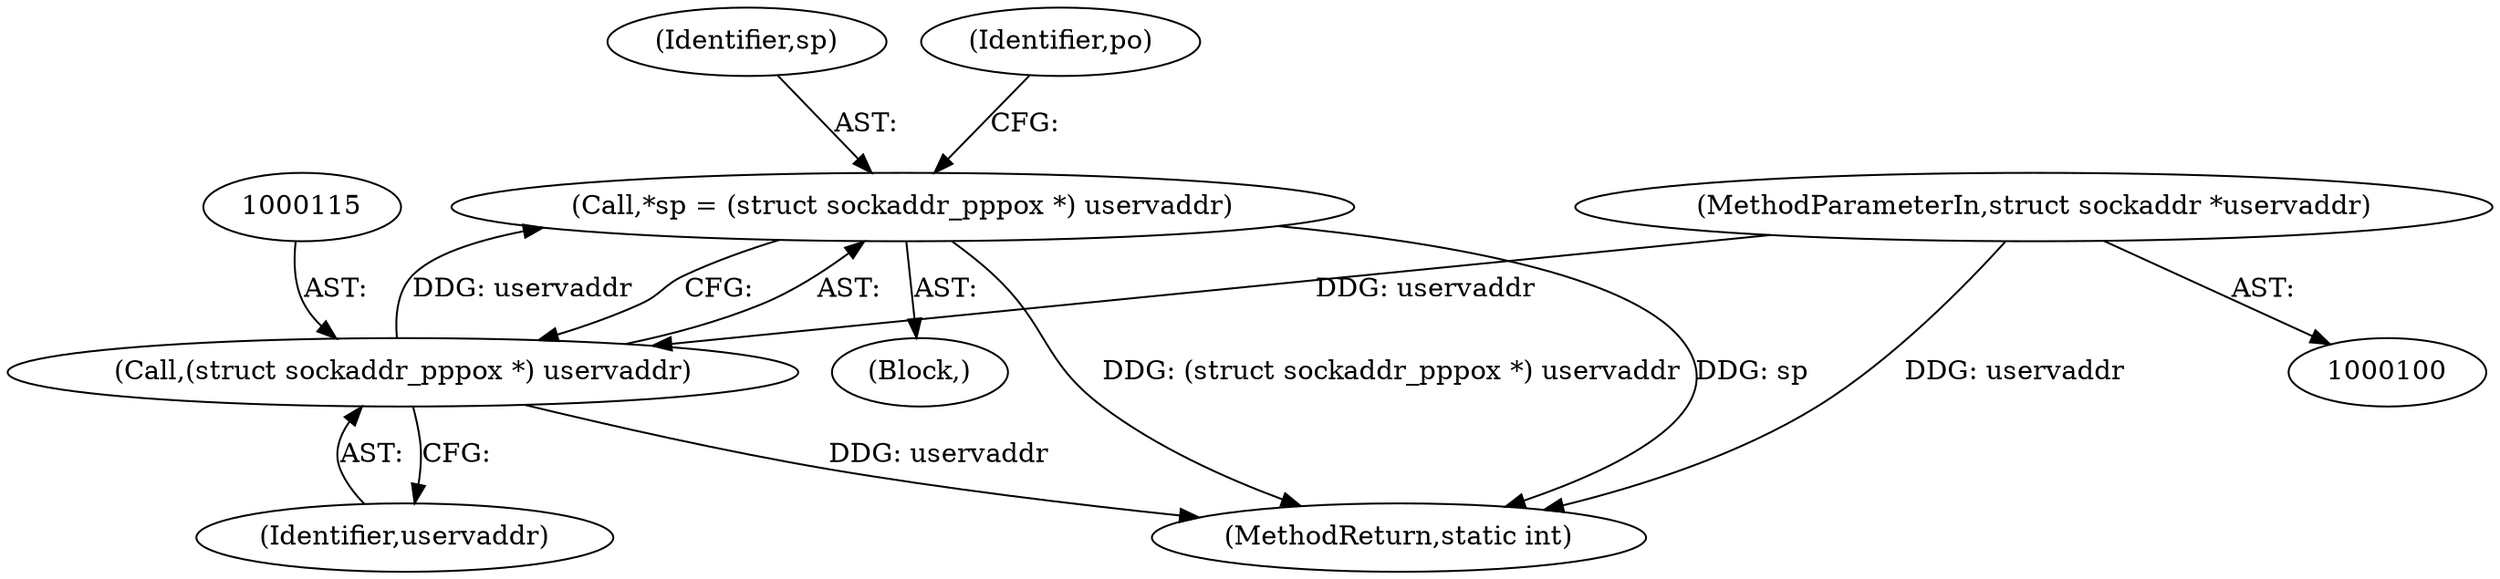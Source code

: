 digraph "0_linux_09ccfd238e5a0e670d8178cf50180ea81ae09ae1@pointer" {
"1000112" [label="(Call,*sp = (struct sockaddr_pppox *) uservaddr)"];
"1000114" [label="(Call,(struct sockaddr_pppox *) uservaddr)"];
"1000102" [label="(MethodParameterIn,struct sockaddr *uservaddr)"];
"1000102" [label="(MethodParameterIn,struct sockaddr *uservaddr)"];
"1000113" [label="(Identifier,sp)"];
"1000116" [label="(Identifier,uservaddr)"];
"1000119" [label="(Identifier,po)"];
"1000114" [label="(Call,(struct sockaddr_pppox *) uservaddr)"];
"1000112" [label="(Call,*sp = (struct sockaddr_pppox *) uservaddr)"];
"1000104" [label="(Block,)"];
"1000165" [label="(MethodReturn,static int)"];
"1000112" -> "1000104"  [label="AST: "];
"1000112" -> "1000114"  [label="CFG: "];
"1000113" -> "1000112"  [label="AST: "];
"1000114" -> "1000112"  [label="AST: "];
"1000119" -> "1000112"  [label="CFG: "];
"1000112" -> "1000165"  [label="DDG: (struct sockaddr_pppox *) uservaddr"];
"1000112" -> "1000165"  [label="DDG: sp"];
"1000114" -> "1000112"  [label="DDG: uservaddr"];
"1000114" -> "1000116"  [label="CFG: "];
"1000115" -> "1000114"  [label="AST: "];
"1000116" -> "1000114"  [label="AST: "];
"1000114" -> "1000165"  [label="DDG: uservaddr"];
"1000102" -> "1000114"  [label="DDG: uservaddr"];
"1000102" -> "1000100"  [label="AST: "];
"1000102" -> "1000165"  [label="DDG: uservaddr"];
}
